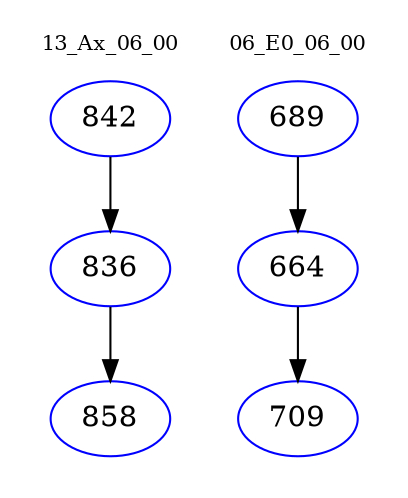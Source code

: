digraph{
subgraph cluster_0 {
color = white
label = "13_Ax_06_00";
fontsize=10;
T0_842 [label="842", color="blue"]
T0_842 -> T0_836 [color="black"]
T0_836 [label="836", color="blue"]
T0_836 -> T0_858 [color="black"]
T0_858 [label="858", color="blue"]
}
subgraph cluster_1 {
color = white
label = "06_E0_06_00";
fontsize=10;
T1_689 [label="689", color="blue"]
T1_689 -> T1_664 [color="black"]
T1_664 [label="664", color="blue"]
T1_664 -> T1_709 [color="black"]
T1_709 [label="709", color="blue"]
}
}
